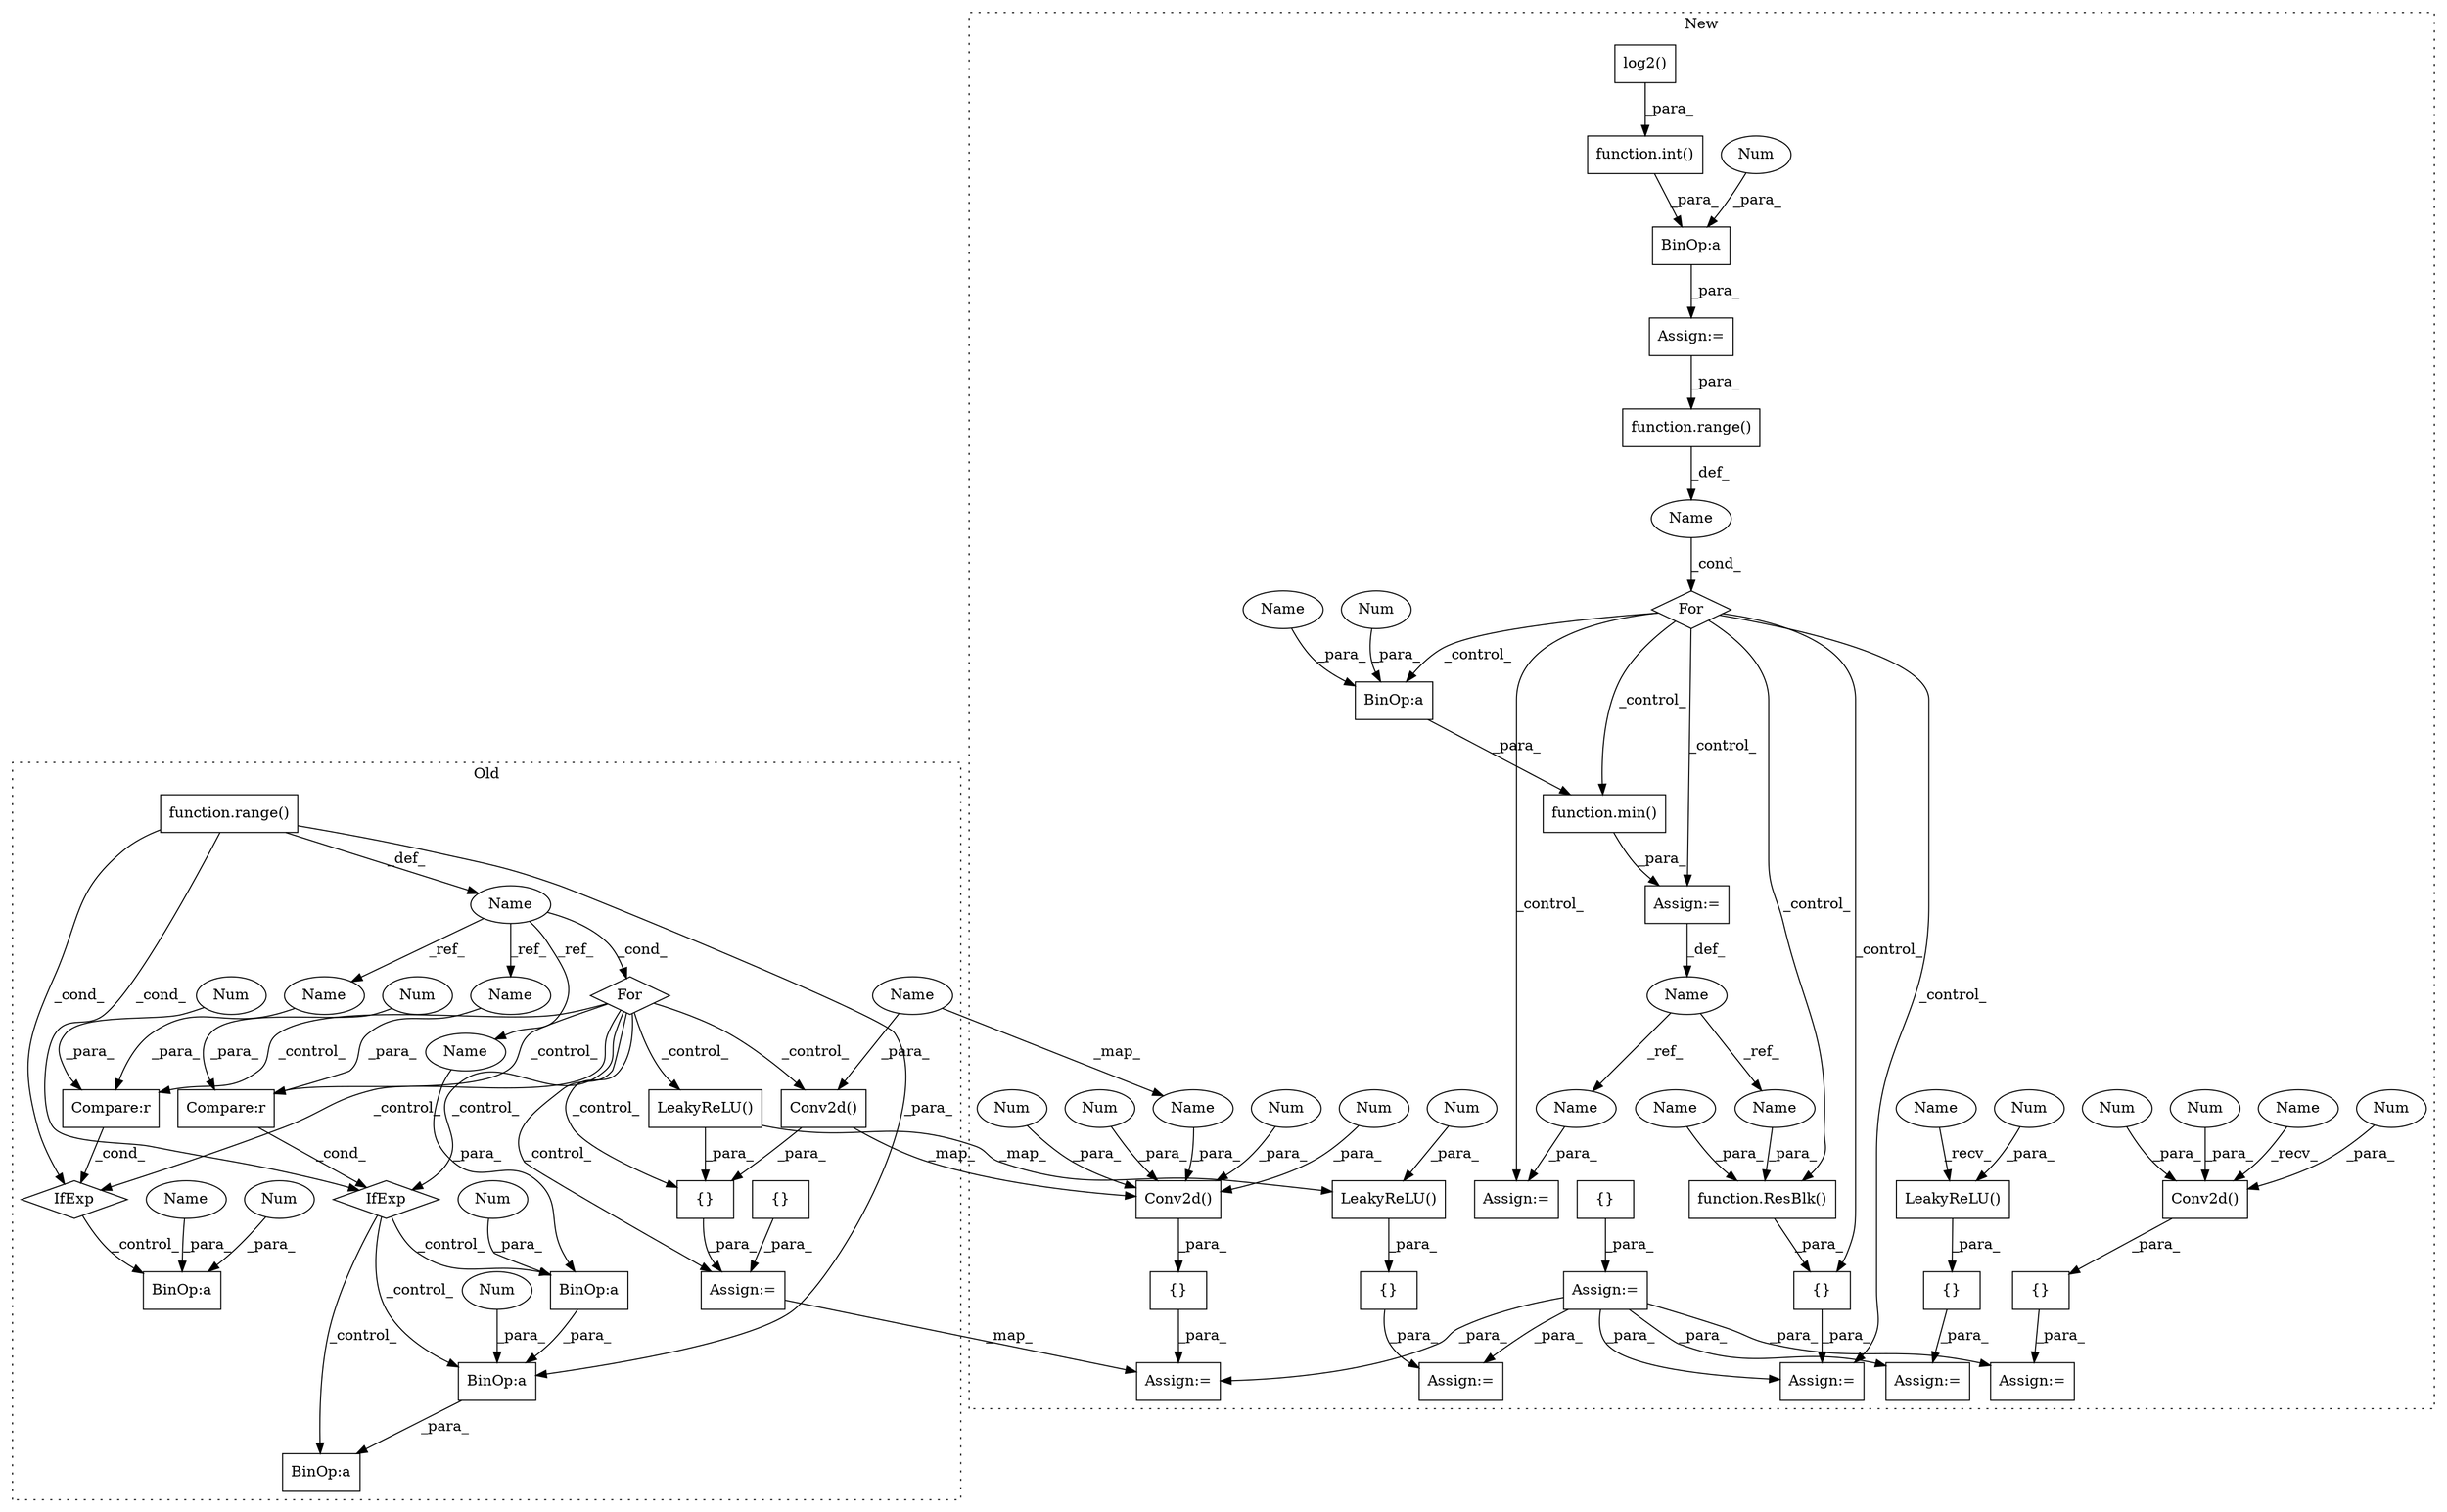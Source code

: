 digraph G {
subgraph cluster0 {
1 [label="function.range()" a="75" s="4763,4809" l="6,1" shape="box"];
4 [label="For" a="107" s="4754,4810" l="4,5" shape="diamond"];
5 [label="Name" a="87" s="4758" l="1" shape="ellipse"];
6 [label="{}" a="59" s="5004,5158" l="6,0" shape="box"];
12 [label="BinOp:a" a="82" s="4879" l="3" shape="box"];
13 [label="BinOp:a" a="82" s="4921" l="3" shape="box"];
15 [label="BinOp:a" a="82" s="4868" l="3" shape="box"];
16 [label="BinOp:a" a="82" s="4873" l="4" shape="box"];
20 [label="Conv2d()" a="75" s="5045,5080" l="10,26" shape="box"];
25 [label="LeakyReLU()" a="75" s="5112" l="46" shape="box"];
32 [label="Num" a="76" s="4872" l="1" shape="ellipse"];
33 [label="Num" a="76" s="4882" l="1" shape="ellipse"];
36 [label="Num" a="76" s="4920" l="1" shape="ellipse"];
44 [label="Assign:=" a="68" s="5000" l="4" shape="box"];
45 [label="{}" a="59" s="4749,4749" l="2,1" shape="box"];
46 [label="Compare:r" a="40" s="4939" l="5" shape="box"];
47 [label="Num" a="76" s="4943" l="1" shape="ellipse"];
48 [label="Compare:r" a="40" s="4889" l="5" shape="box"];
49 [label="Num" a="76" s="4893" l="1" shape="ellipse"];
50 [label="IfExp" a="51" s="4935,4944" l="4,6" shape="diamond"];
55 [label="IfExp" a="51" s="4885,4894" l="4,6" shape="diamond"];
66 [label="Name" a="87" s="4878" l="1" shape="ellipse"];
67 [label="Name" a="87" s="4939" l="1" shape="ellipse"];
68 [label="Name" a="87" s="4889" l="1" shape="ellipse"];
69 [label="Name" a="87" s="4924" l="11" shape="ellipse"];
70 [label="Name" a="87" s="5055" l="11" shape="ellipse"];
label = "Old";
style="dotted";
}
subgraph cluster1 {
2 [label="{}" a="59" s="3294,3335" l="1,0" shape="box"];
3 [label="Assign:=" a="68" s="3290" l="4" shape="box"];
7 [label="Name" a="87" s="3216" l="1" shape="ellipse"];
8 [label="function.range()" a="75" s="3221,3237" l="6,1" shape="box"];
9 [label="{}" a="59" s="3120,3120" l="2,1" shape="box"];
10 [label="For" a="107" s="3212,3238" l="4,5" shape="diamond"];
11 [label="Assign:=" a="68" s="3117" l="3" shape="box"];
14 [label="BinOp:a" a="82" s="3205" l="3" shape="box"];
17 [label="BinOp:a" a="82" s="3263" l="1" shape="box"];
18 [label="function.min()" a="75" s="3253,3279" l="4,1" shape="box"];
19 [label="Conv2d()" a="75" s="3136,3164" l="10,1" shape="box"];
21 [label="{}" a="59" s="3135,3165" l="1,0" shape="box"];
22 [label="LeakyReLU()" a="75" s="3454,3470" l="13,1" shape="box"];
23 [label="{}" a="59" s="3453,3471" l="1,0" shape="box"];
24 [label="LeakyReLU()" a="75" s="3371,3387" l="13,1" shape="box"];
26 [label="{}" a="59" s="3370,3388" l="1,0" shape="box"];
27 [label="Conv2d()" a="75" s="3486,3533" l="10,1" shape="box"];
28 [label="{}" a="59" s="3485,3534" l="1,0" shape="box"];
29 [label="Num" a="76" s="3208" l="1" shape="ellipse"];
30 [label="Num" a="76" s="3264" l="1" shape="ellipse"];
31 [label="Num" a="76" s="3146" l="1" shape="ellipse"];
34 [label="Num" a="76" s="3384" l="3" shape="ellipse"];
35 [label="Num" a="76" s="3467" l="3" shape="ellipse"];
37 [label="Num" a="76" s="3526" l="1" shape="ellipse"];
38 [label="Num" a="76" s="3157" l="1" shape="ellipse"];
39 [label="Num" a="76" s="3532" l="1" shape="ellipse"];
40 [label="Num" a="76" s="3160" l="1" shape="ellipse"];
41 [label="Num" a="76" s="3529" l="1" shape="ellipse"];
42 [label="Num" a="76" s="3163" l="1" shape="ellipse"];
43 [label="Assign:=" a="68" s="3131" l="4" shape="box"];
51 [label="function.int()" a="75" s="3183,3204" l="4,1" shape="box"];
52 [label="function.ResBlk()" a="75" s="3295,3317" l="7,18" shape="box"];
53 [label="Name" a="87" s="3243" l="7" shape="ellipse"];
54 [label="Assign:=" a="68" s="3346" l="3" shape="box"];
56 [label="log2()" a="75" s="3187,3203" l="8,1" shape="box"];
57 [label="Assign:=" a="68" s="3180" l="3" shape="box"];
58 [label="Assign:=" a="68" s="3250" l="3" shape="box"];
59 [label="Assign:=" a="68" s="3481" l="4" shape="box"];
60 [label="Assign:=" a="68" s="3449" l="4" shape="box"];
61 [label="Assign:=" a="68" s="3366" l="4" shape="box"];
62 [label="Name" a="87" s="3454" l="2" shape="ellipse"];
63 [label="Name" a="87" s="3486" l="2" shape="ellipse"];
64 [label="Name" a="87" s="3310" l="7" shape="ellipse"];
65 [label="Name" a="87" s="3349" l="7" shape="ellipse"];
71 [label="Name" a="87" s="3302" l="6" shape="ellipse"];
72 [label="Name" a="87" s="3257" l="6" shape="ellipse"];
73 [label="Name" a="87" s="3149" l="6" shape="ellipse"];
label = "New";
style="dotted";
}
1 -> 55 [label="_cond_"];
1 -> 5 [label="_def_"];
1 -> 16 [label="_para_"];
1 -> 50 [label="_cond_"];
2 -> 3 [label="_para_"];
4 -> 55 [label="_control_"];
4 -> 50 [label="_control_"];
4 -> 20 [label="_control_"];
4 -> 25 [label="_control_"];
4 -> 46 [label="_control_"];
4 -> 48 [label="_control_"];
4 -> 6 [label="_control_"];
4 -> 44 [label="_control_"];
5 -> 67 [label="_ref_"];
5 -> 68 [label="_ref_"];
5 -> 66 [label="_ref_"];
5 -> 4 [label="_cond_"];
6 -> 44 [label="_para_"];
7 -> 10 [label="_cond_"];
8 -> 7 [label="_def_"];
9 -> 11 [label="_para_"];
10 -> 18 [label="_control_"];
10 -> 2 [label="_control_"];
10 -> 52 [label="_control_"];
10 -> 17 [label="_control_"];
10 -> 58 [label="_control_"];
10 -> 3 [label="_control_"];
10 -> 54 [label="_control_"];
11 -> 61 [label="_para_"];
11 -> 60 [label="_para_"];
11 -> 59 [label="_para_"];
11 -> 3 [label="_para_"];
11 -> 43 [label="_para_"];
12 -> 16 [label="_para_"];
14 -> 57 [label="_para_"];
16 -> 15 [label="_para_"];
17 -> 18 [label="_para_"];
18 -> 58 [label="_para_"];
19 -> 21 [label="_para_"];
20 -> 6 [label="_para_"];
20 -> 19 [label="_map_"];
21 -> 43 [label="_para_"];
22 -> 23 [label="_para_"];
23 -> 60 [label="_para_"];
24 -> 26 [label="_para_"];
25 -> 24 [label="_map_"];
25 -> 6 [label="_para_"];
26 -> 61 [label="_para_"];
27 -> 28 [label="_para_"];
28 -> 59 [label="_para_"];
29 -> 14 [label="_para_"];
30 -> 17 [label="_para_"];
31 -> 19 [label="_para_"];
32 -> 16 [label="_para_"];
33 -> 12 [label="_para_"];
34 -> 24 [label="_para_"];
35 -> 22 [label="_para_"];
36 -> 13 [label="_para_"];
37 -> 27 [label="_para_"];
38 -> 19 [label="_para_"];
39 -> 27 [label="_para_"];
40 -> 19 [label="_para_"];
41 -> 27 [label="_para_"];
42 -> 19 [label="_para_"];
44 -> 43 [label="_map_"];
45 -> 44 [label="_para_"];
46 -> 50 [label="_cond_"];
47 -> 46 [label="_para_"];
48 -> 55 [label="_cond_"];
49 -> 48 [label="_para_"];
50 -> 13 [label="_control_"];
51 -> 14 [label="_para_"];
52 -> 2 [label="_para_"];
53 -> 64 [label="_ref_"];
53 -> 65 [label="_ref_"];
55 -> 16 [label="_control_"];
55 -> 12 [label="_control_"];
55 -> 15 [label="_control_"];
56 -> 51 [label="_para_"];
57 -> 8 [label="_para_"];
58 -> 53 [label="_def_"];
62 -> 22 [label="_recv_"];
63 -> 27 [label="_recv_"];
64 -> 52 [label="_para_"];
65 -> 54 [label="_para_"];
66 -> 12 [label="_para_"];
67 -> 46 [label="_para_"];
68 -> 48 [label="_para_"];
69 -> 13 [label="_para_"];
70 -> 20 [label="_para_"];
70 -> 73 [label="_map_"];
71 -> 52 [label="_para_"];
72 -> 17 [label="_para_"];
73 -> 19 [label="_para_"];
}